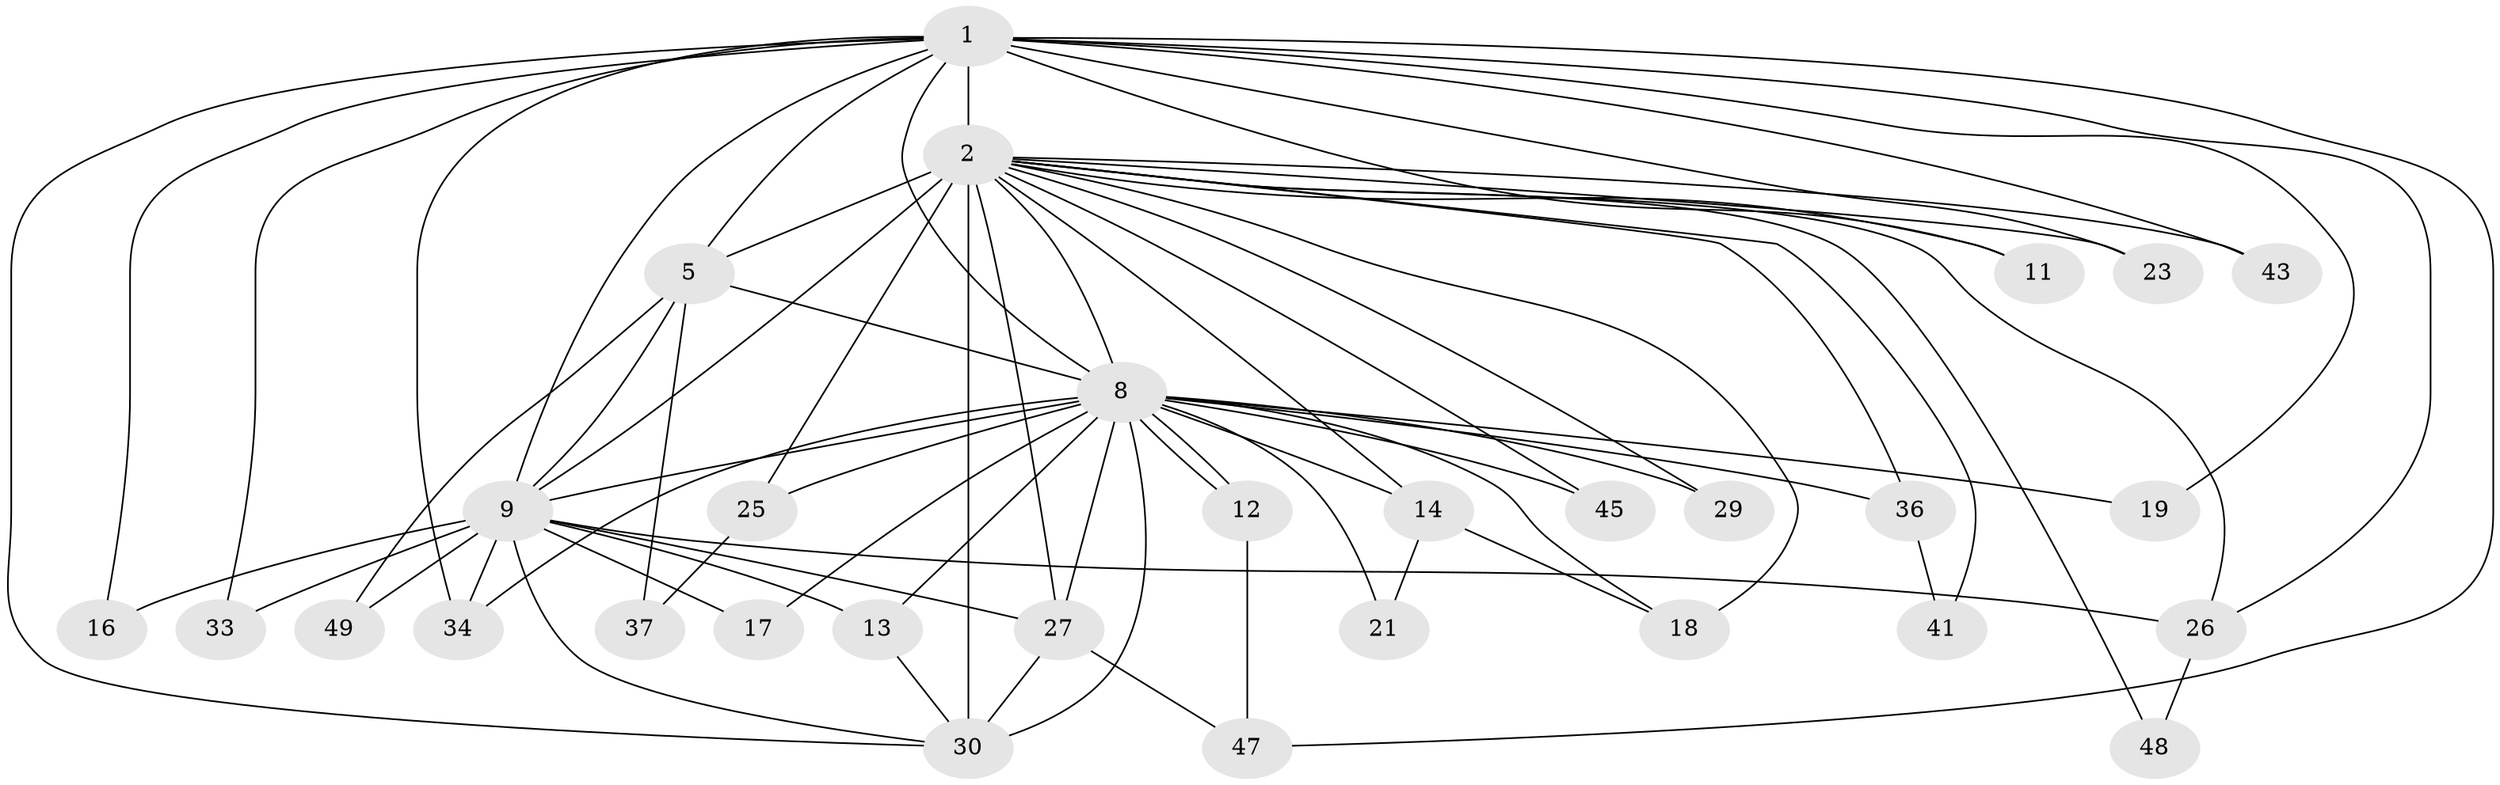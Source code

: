 // original degree distribution, {12: 0.05, 14: 0.05, 18: 0.016666666666666666, 27: 0.016666666666666666, 20: 0.016666666666666666, 17: 0.016666666666666666, 2: 0.5166666666666667, 3: 0.18333333333333332, 4: 0.1, 5: 0.016666666666666666, 6: 0.016666666666666666}
// Generated by graph-tools (version 1.1) at 2025/17/03/04/25 18:17:15]
// undirected, 30 vertices, 69 edges
graph export_dot {
graph [start="1"]
  node [color=gray90,style=filled];
  1 [super="+4"];
  2 [super="+3+6+53+59+10+39+22"];
  5 [super="+55+50+20"];
  8 [super="+15"];
  9;
  11;
  12;
  13;
  14 [super="+38"];
  16;
  17;
  18;
  19;
  21;
  23;
  25;
  26 [super="+42"];
  27 [super="+58+46"];
  29;
  30 [super="+52+31+32"];
  33;
  34;
  36;
  37;
  41;
  43;
  45;
  47;
  48;
  49;
  1 -- 2 [weight=14];
  1 -- 5 [weight=3];
  1 -- 8 [weight=3];
  1 -- 9 [weight=3];
  1 -- 11;
  1 -- 16;
  1 -- 33;
  1 -- 34;
  1 -- 43;
  1 -- 47;
  1 -- 19;
  1 -- 23;
  1 -- 26;
  1 -- 30;
  2 -- 5 [weight=7];
  2 -- 8 [weight=5];
  2 -- 9 [weight=5];
  2 -- 11;
  2 -- 43;
  2 -- 45;
  2 -- 14;
  2 -- 18 [weight=2];
  2 -- 29;
  2 -- 30 [weight=4];
  2 -- 36;
  2 -- 48;
  2 -- 26;
  2 -- 41;
  2 -- 23;
  2 -- 25;
  2 -- 27 [weight=2];
  5 -- 8 [weight=2];
  5 -- 9;
  5 -- 37;
  5 -- 49;
  8 -- 9 [weight=2];
  8 -- 12;
  8 -- 12;
  8 -- 13;
  8 -- 14;
  8 -- 17;
  8 -- 18;
  8 -- 19;
  8 -- 21;
  8 -- 25;
  8 -- 27;
  8 -- 29;
  8 -- 34;
  8 -- 36;
  8 -- 45;
  8 -- 30;
  9 -- 13;
  9 -- 16;
  9 -- 17;
  9 -- 26;
  9 -- 30;
  9 -- 33;
  9 -- 34;
  9 -- 49;
  9 -- 27;
  12 -- 47;
  13 -- 30;
  14 -- 21;
  14 -- 18;
  25 -- 37;
  26 -- 48;
  27 -- 47;
  27 -- 30;
  36 -- 41;
}
